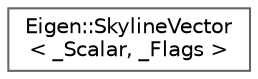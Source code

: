 digraph "类继承关系图"
{
 // LATEX_PDF_SIZE
  bgcolor="transparent";
  edge [fontname=Helvetica,fontsize=10,labelfontname=Helvetica,labelfontsize=10];
  node [fontname=Helvetica,fontsize=10,shape=box,height=0.2,width=0.4];
  rankdir="LR";
  Node0 [id="Node000000",label="Eigen::SkylineVector\l\< _Scalar, _Flags \>",height=0.2,width=0.4,color="grey40", fillcolor="white", style="filled",URL="$class_eigen_1_1_skyline_vector.html",tooltip=" "];
}
